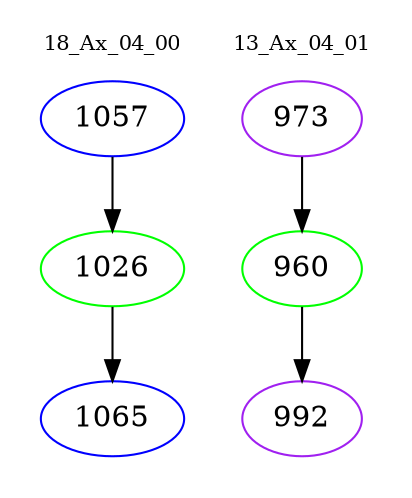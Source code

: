 digraph{
subgraph cluster_0 {
color = white
label = "18_Ax_04_00";
fontsize=10;
T0_1057 [label="1057", color="blue"]
T0_1057 -> T0_1026 [color="black"]
T0_1026 [label="1026", color="green"]
T0_1026 -> T0_1065 [color="black"]
T0_1065 [label="1065", color="blue"]
}
subgraph cluster_1 {
color = white
label = "13_Ax_04_01";
fontsize=10;
T1_973 [label="973", color="purple"]
T1_973 -> T1_960 [color="black"]
T1_960 [label="960", color="green"]
T1_960 -> T1_992 [color="black"]
T1_992 [label="992", color="purple"]
}
}
